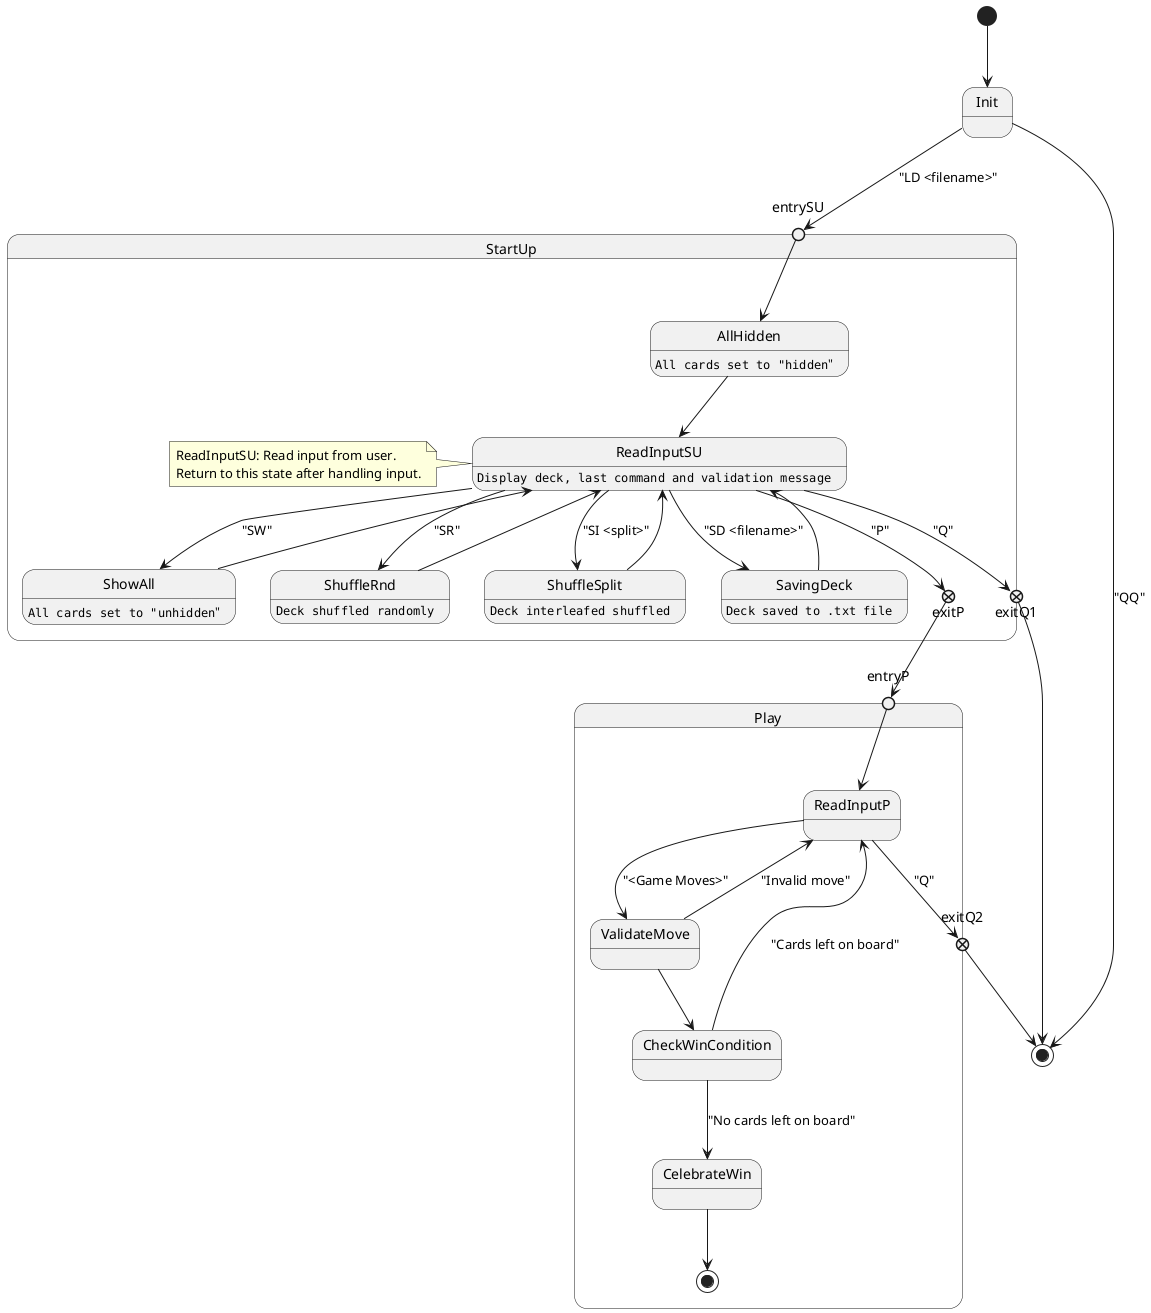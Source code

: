 @startuml flowchart



state StartUp{
    state entrySU <<entryPoint>>
    state exitP <<exitPoint>> 
    state exitQ1 <<exitPoint>>

    entrySU --> AllHidden
    AllHidden : ""All cards set to "hidden"""

    AllHidden --> ReadInputSU  

    note left of ReadInputSU
        ReadInputSU: Read input from user.
        Return to this state after handling input.
    end note

    ReadInputSU : ""Display deck, last command and validation message""

    ReadInputSU --> ShowAll : "SW"
    ShowAll --> ReadInputSU
    ShowAll : ""All cards set to "unhidden"""

    ReadInputSU --> ShuffleRnd : "SR"
    ShuffleRnd --> ReadInputSU
    ShuffleRnd : ""Deck shuffled randomly""

    ReadInputSU --> ShuffleSplit : "SI <split>"
    ShuffleSplit --> ReadInputSU
    ShuffleSplit : ""Deck interleafed shuffled""

    ReadInputSU --> SavingDeck : "SD <filename>"
    SavingDeck --> ReadInputSU
    SavingDeck : ""Deck saved to .txt file""

    ReadInputSU --> exitP : "P"

    ReadInputSU --> exitQ1 : "Q"
}

state Play{
    state entryP <<entryPoint>>
    state exitQ2 <<exitPoint>>
    entryP --> ReadInputP
    ReadInputP --> ValidateMove : "<Game Moves>"
    ValidateMove --> CheckWinCondition
    ValidateMove --> ReadInputP : "Invalid move"
    CheckWinCondition --> ReadInputP : "Cards left on board"
    CheckWinCondition --> CelebrateWin : "No cards left on board"
    CelebrateWin --> [*]

    ReadInputP --> exitQ2 : "Q"
}

[*] --> Init
Init --> [*] : "QQ"
Init --> entrySU : "LD <filename>"
exitP --> entryP 
exitQ1 --> [*]
exitQ2 --> [*]

@enduml
